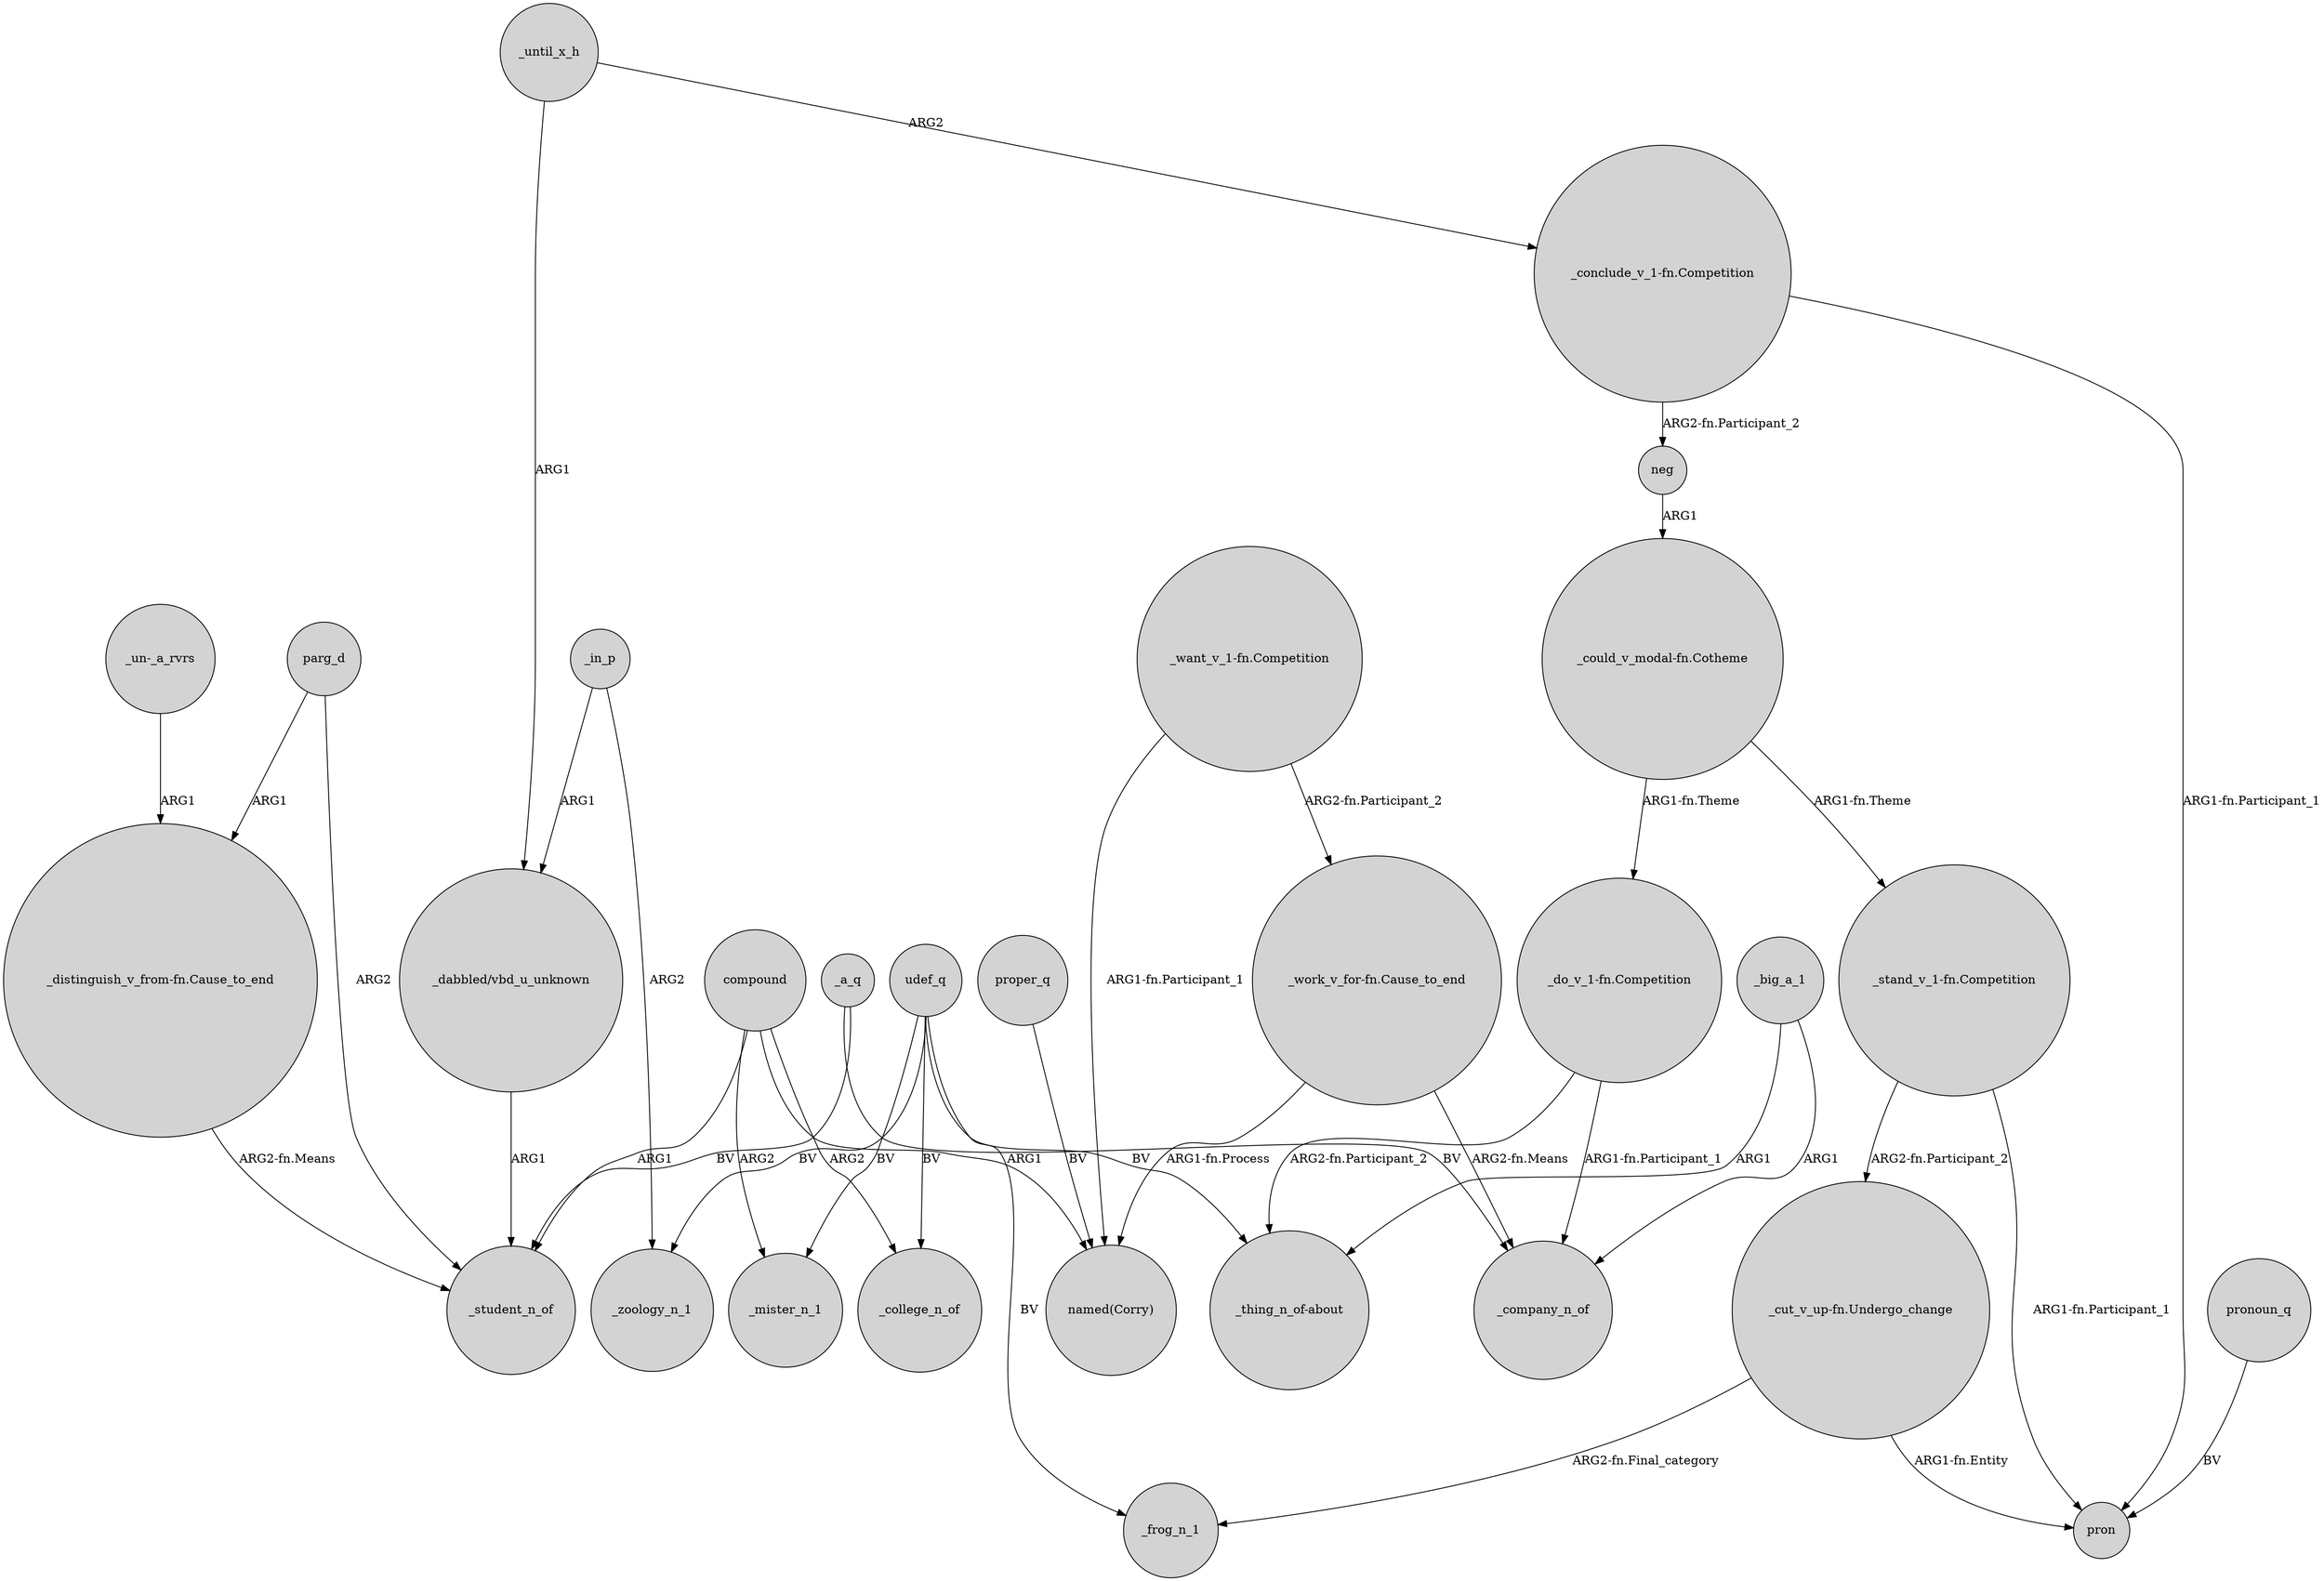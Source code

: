 digraph {
	node [shape=circle style=filled]
	_a_q -> _student_n_of [label=BV]
	compound -> _mister_n_1 [label=ARG2]
	"_conclude_v_1-fn.Competition" -> neg [label="ARG2-fn.Participant_2"]
	"_do_v_1-fn.Competition" -> "_thing_n_of-about" [label="ARG2-fn.Participant_2"]
	"_stand_v_1-fn.Competition" -> "_cut_v_up-fn.Undergo_change" [label="ARG2-fn.Participant_2"]
	"_could_v_modal-fn.Cotheme" -> "_stand_v_1-fn.Competition" [label="ARG1-fn.Theme"]
	"_stand_v_1-fn.Competition" -> pron [label="ARG1-fn.Participant_1"]
	"_conclude_v_1-fn.Competition" -> pron [label="ARG1-fn.Participant_1"]
	"_could_v_modal-fn.Cotheme" -> "_do_v_1-fn.Competition" [label="ARG1-fn.Theme"]
	_until_x_h -> "_conclude_v_1-fn.Competition" [label=ARG2]
	udef_q -> _frog_n_1 [label=BV]
	_a_q -> _company_n_of [label=BV]
	_in_p -> "_dabbled/vbd_u_unknown" [label=ARG1]
	udef_q -> _mister_n_1 [label=BV]
	"_un-_a_rvrs" -> "_distinguish_v_from-fn.Cause_to_end" [label=ARG1]
	_until_x_h -> "_dabbled/vbd_u_unknown" [label=ARG1]
	"_do_v_1-fn.Competition" -> _company_n_of [label="ARG1-fn.Participant_1"]
	_in_p -> _zoology_n_1 [label=ARG2]
	proper_q -> "named(Corry)" [label=BV]
	pronoun_q -> pron [label=BV]
	parg_d -> _student_n_of [label=ARG2]
	compound -> "named(Corry)" [label=ARG1]
	"_dabbled/vbd_u_unknown" -> _student_n_of [label=ARG1]
	_big_a_1 -> _company_n_of [label=ARG1]
	"_want_v_1-fn.Competition" -> "named(Corry)" [label="ARG1-fn.Participant_1"]
	"_work_v_for-fn.Cause_to_end" -> "named(Corry)" [label="ARG1-fn.Process"]
	udef_q -> "_thing_n_of-about" [label=BV]
	udef_q -> _zoology_n_1 [label=BV]
	_big_a_1 -> "_thing_n_of-about" [label=ARG1]
	"_cut_v_up-fn.Undergo_change" -> _frog_n_1 [label="ARG2-fn.Final_category"]
	compound -> _college_n_of [label=ARG2]
	compound -> _student_n_of [label=ARG1]
	"_want_v_1-fn.Competition" -> "_work_v_for-fn.Cause_to_end" [label="ARG2-fn.Participant_2"]
	parg_d -> "_distinguish_v_from-fn.Cause_to_end" [label=ARG1]
	"_distinguish_v_from-fn.Cause_to_end" -> _student_n_of [label="ARG2-fn.Means"]
	"_cut_v_up-fn.Undergo_change" -> pron [label="ARG1-fn.Entity"]
	udef_q -> _college_n_of [label=BV]
	neg -> "_could_v_modal-fn.Cotheme" [label=ARG1]
	"_work_v_for-fn.Cause_to_end" -> _company_n_of [label="ARG2-fn.Means"]
}
